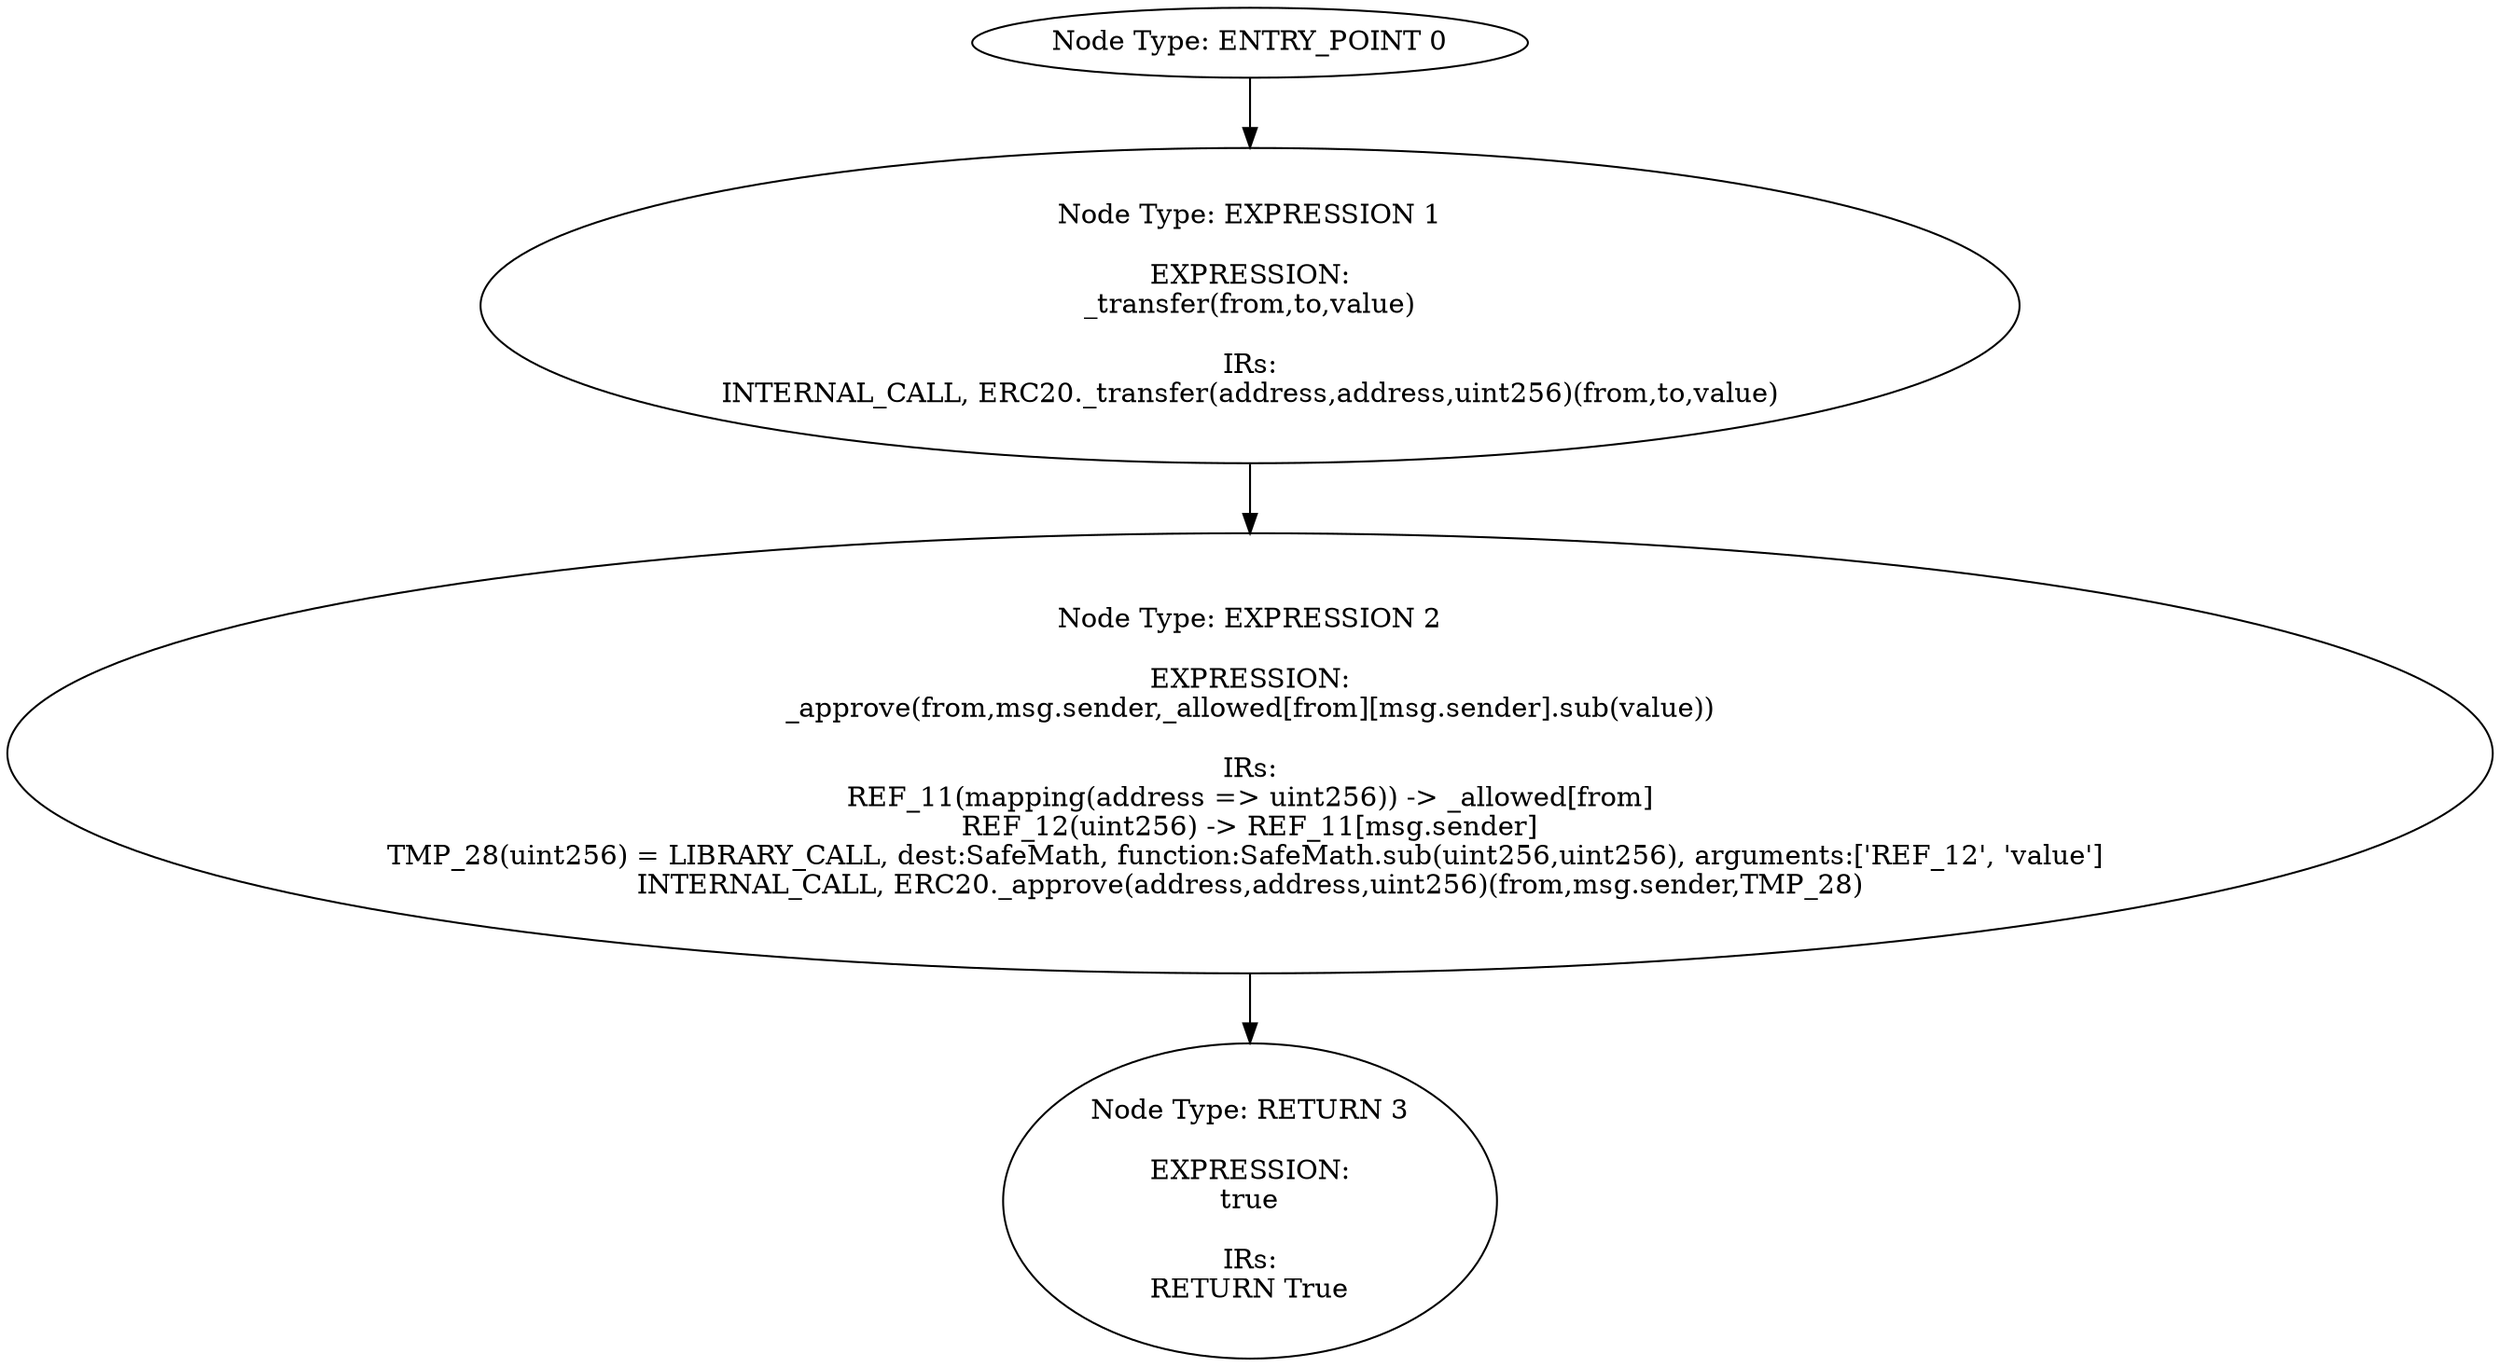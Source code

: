 digraph{
0[label="Node Type: ENTRY_POINT 0
"];
0->1;
1[label="Node Type: EXPRESSION 1

EXPRESSION:
_transfer(from,to,value)

IRs:
INTERNAL_CALL, ERC20._transfer(address,address,uint256)(from,to,value)"];
1->2;
2[label="Node Type: EXPRESSION 2

EXPRESSION:
_approve(from,msg.sender,_allowed[from][msg.sender].sub(value))

IRs:
REF_11(mapping(address => uint256)) -> _allowed[from]
REF_12(uint256) -> REF_11[msg.sender]
TMP_28(uint256) = LIBRARY_CALL, dest:SafeMath, function:SafeMath.sub(uint256,uint256), arguments:['REF_12', 'value'] 
INTERNAL_CALL, ERC20._approve(address,address,uint256)(from,msg.sender,TMP_28)"];
2->3;
3[label="Node Type: RETURN 3

EXPRESSION:
true

IRs:
RETURN True"];
}
